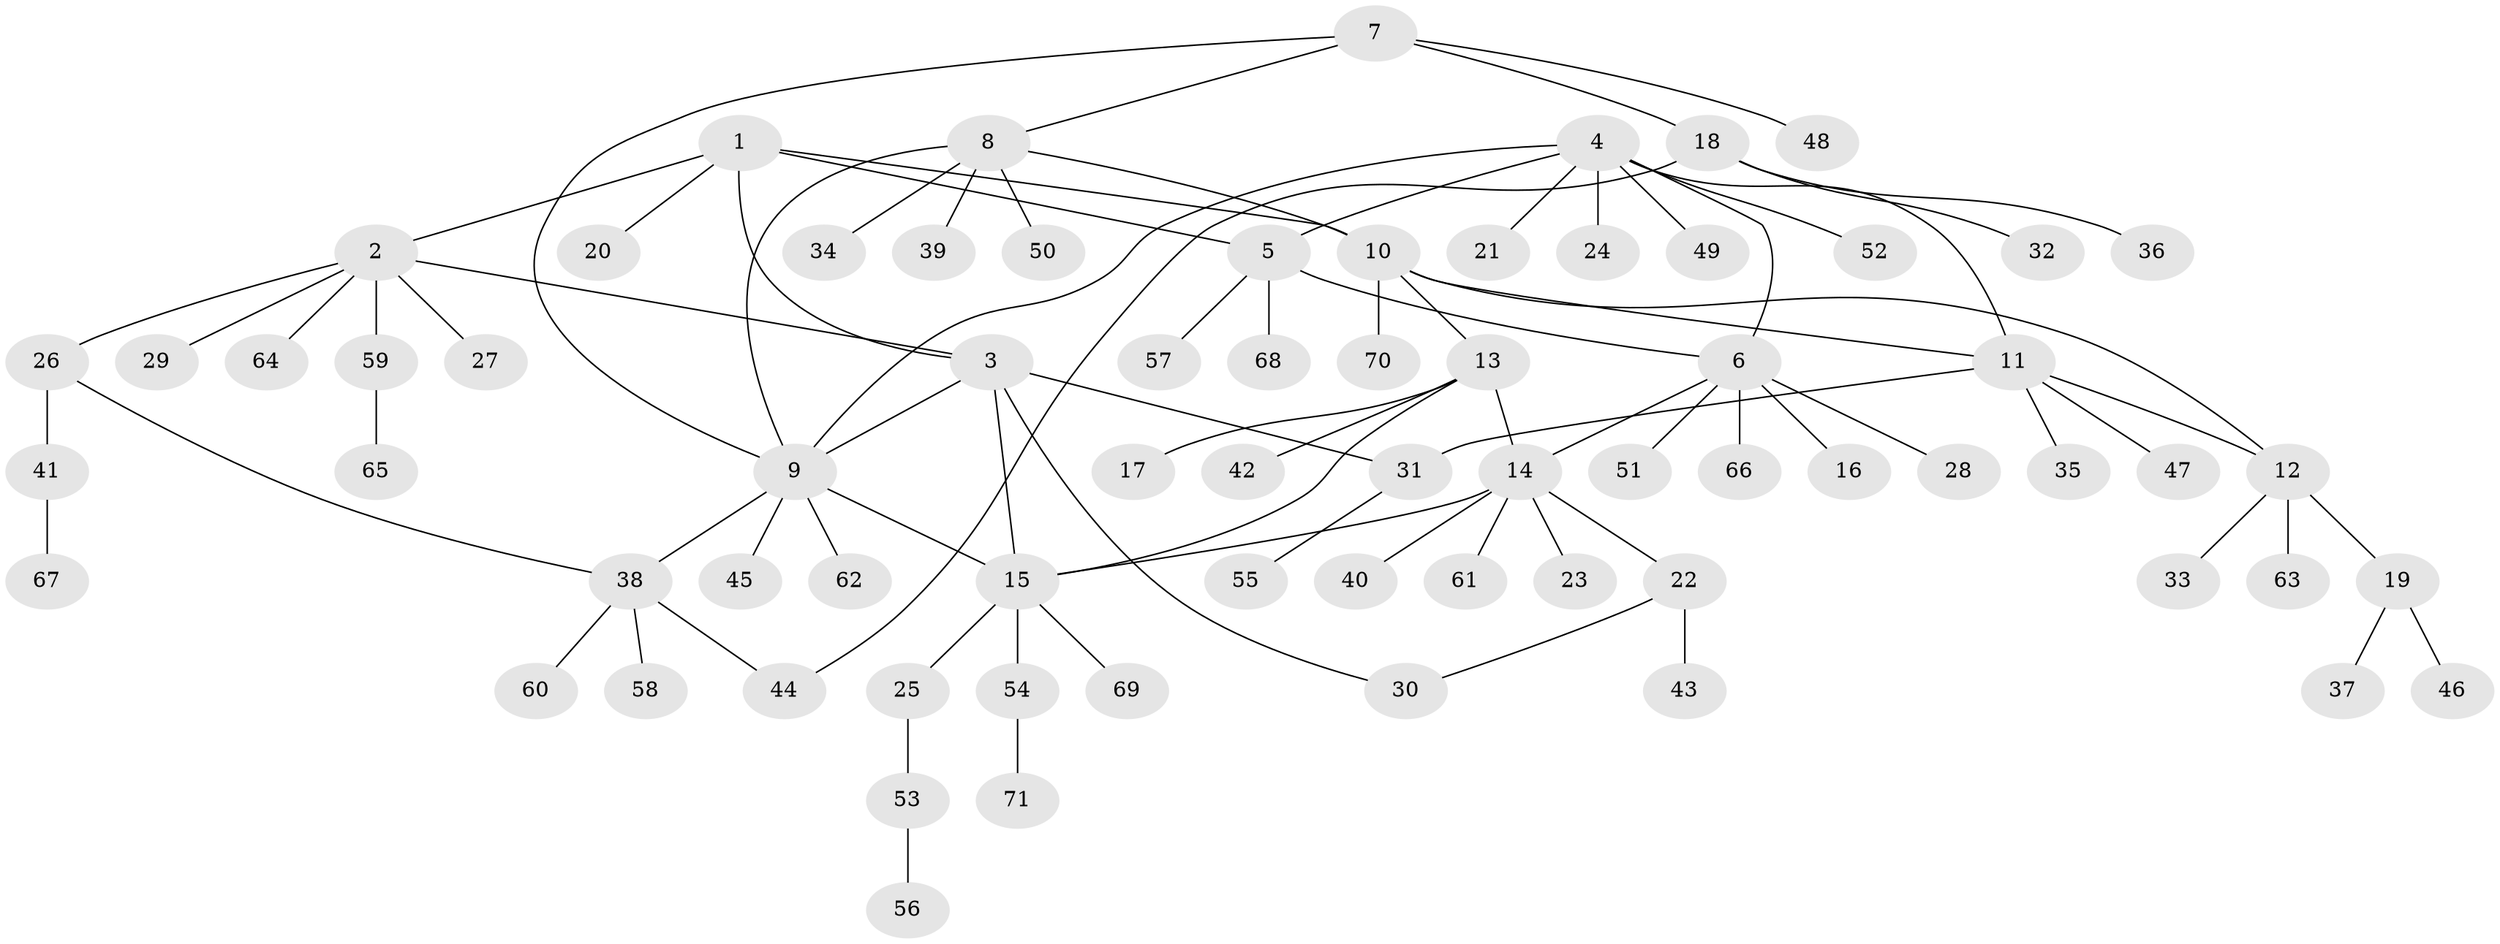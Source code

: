 // coarse degree distribution, {6: 0.12, 4: 0.1, 7: 0.04, 1: 0.52, 3: 0.08, 2: 0.1, 5: 0.04}
// Generated by graph-tools (version 1.1) at 2025/37/03/04/25 23:37:50]
// undirected, 71 vertices, 85 edges
graph export_dot {
  node [color=gray90,style=filled];
  1;
  2;
  3;
  4;
  5;
  6;
  7;
  8;
  9;
  10;
  11;
  12;
  13;
  14;
  15;
  16;
  17;
  18;
  19;
  20;
  21;
  22;
  23;
  24;
  25;
  26;
  27;
  28;
  29;
  30;
  31;
  32;
  33;
  34;
  35;
  36;
  37;
  38;
  39;
  40;
  41;
  42;
  43;
  44;
  45;
  46;
  47;
  48;
  49;
  50;
  51;
  52;
  53;
  54;
  55;
  56;
  57;
  58;
  59;
  60;
  61;
  62;
  63;
  64;
  65;
  66;
  67;
  68;
  69;
  70;
  71;
  1 -- 2;
  1 -- 3;
  1 -- 5;
  1 -- 10;
  1 -- 20;
  2 -- 3;
  2 -- 26;
  2 -- 27;
  2 -- 29;
  2 -- 59;
  2 -- 64;
  3 -- 9;
  3 -- 15;
  3 -- 30;
  3 -- 31;
  4 -- 5;
  4 -- 6;
  4 -- 9;
  4 -- 11;
  4 -- 21;
  4 -- 24;
  4 -- 49;
  4 -- 52;
  5 -- 6;
  5 -- 57;
  5 -- 68;
  6 -- 14;
  6 -- 16;
  6 -- 28;
  6 -- 51;
  6 -- 66;
  7 -- 8;
  7 -- 9;
  7 -- 18;
  7 -- 48;
  8 -- 9;
  8 -- 10;
  8 -- 34;
  8 -- 39;
  8 -- 50;
  9 -- 15;
  9 -- 38;
  9 -- 45;
  9 -- 62;
  10 -- 11;
  10 -- 12;
  10 -- 13;
  10 -- 70;
  11 -- 12;
  11 -- 31;
  11 -- 35;
  11 -- 47;
  12 -- 19;
  12 -- 33;
  12 -- 63;
  13 -- 14;
  13 -- 15;
  13 -- 17;
  13 -- 42;
  14 -- 15;
  14 -- 22;
  14 -- 23;
  14 -- 40;
  14 -- 61;
  15 -- 25;
  15 -- 54;
  15 -- 69;
  18 -- 32;
  18 -- 36;
  18 -- 44;
  19 -- 37;
  19 -- 46;
  22 -- 30;
  22 -- 43;
  25 -- 53;
  26 -- 38;
  26 -- 41;
  31 -- 55;
  38 -- 44;
  38 -- 58;
  38 -- 60;
  41 -- 67;
  53 -- 56;
  54 -- 71;
  59 -- 65;
}

